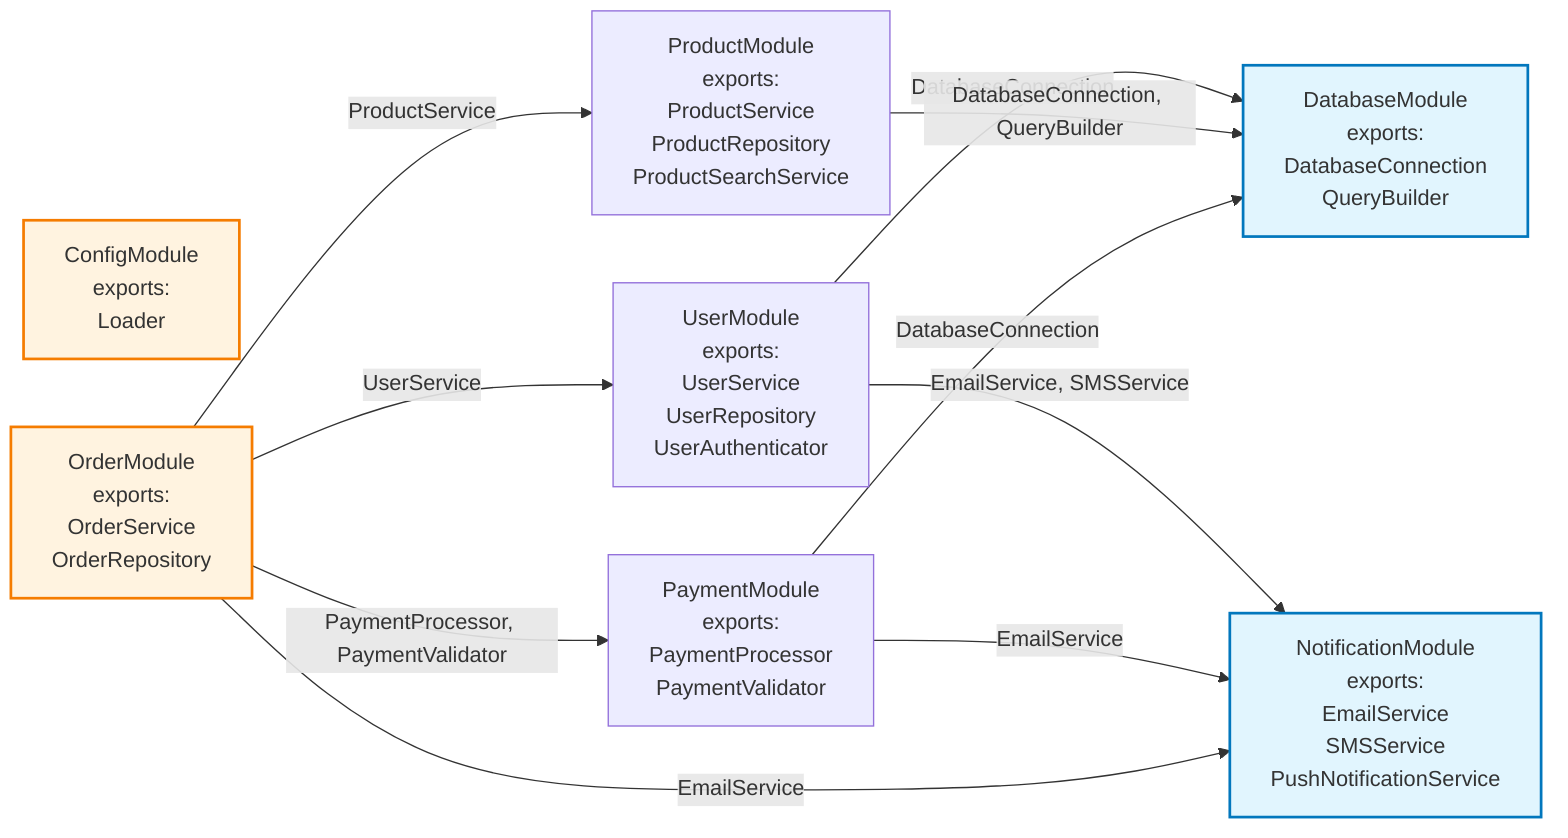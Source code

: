 graph LR
    ConfigModule[ConfigModule<br/>exports:<br/>Loader]
    NotificationModule[NotificationModule<br/>exports:<br/>EmailService<br/>SMSService<br/>PushNotificationService]
    DatabaseModule[DatabaseModule<br/>exports:<br/>DatabaseConnection<br/>QueryBuilder]
    UserModule[UserModule<br/>exports:<br/>UserService<br/>UserRepository<br/>UserAuthenticator]
    ProductModule[ProductModule<br/>exports:<br/>ProductService<br/>ProductRepository<br/>ProductSearchService]
    PaymentModule[PaymentModule<br/>exports:<br/>PaymentProcessor<br/>PaymentValidator]
    OrderModule[OrderModule<br/>exports:<br/>OrderService<br/>OrderRepository]

    UserModule --> |DatabaseConnection| DatabaseModule
    UserModule --> |EmailService, SMSService| NotificationModule
    ProductModule --> |DatabaseConnection, QueryBuilder| DatabaseModule
    PaymentModule --> |DatabaseConnection| DatabaseModule
    PaymentModule --> |EmailService| NotificationModule
    OrderModule --> |UserService| UserModule
    OrderModule --> |ProductService| ProductModule
    OrderModule --> |PaymentProcessor, PaymentValidator| PaymentModule
    OrderModule --> |EmailService| NotificationModule

    class ConfigModule independent
    class ConfigModule unused
    class NotificationModule independent
    class DatabaseModule independent
    class OrderModule unused

    classDef independent fill:#e1f5fe,stroke:#0277bd,stroke-width:2px
    classDef unused fill:#fff3e0,stroke:#f57c00,stroke-width:2px